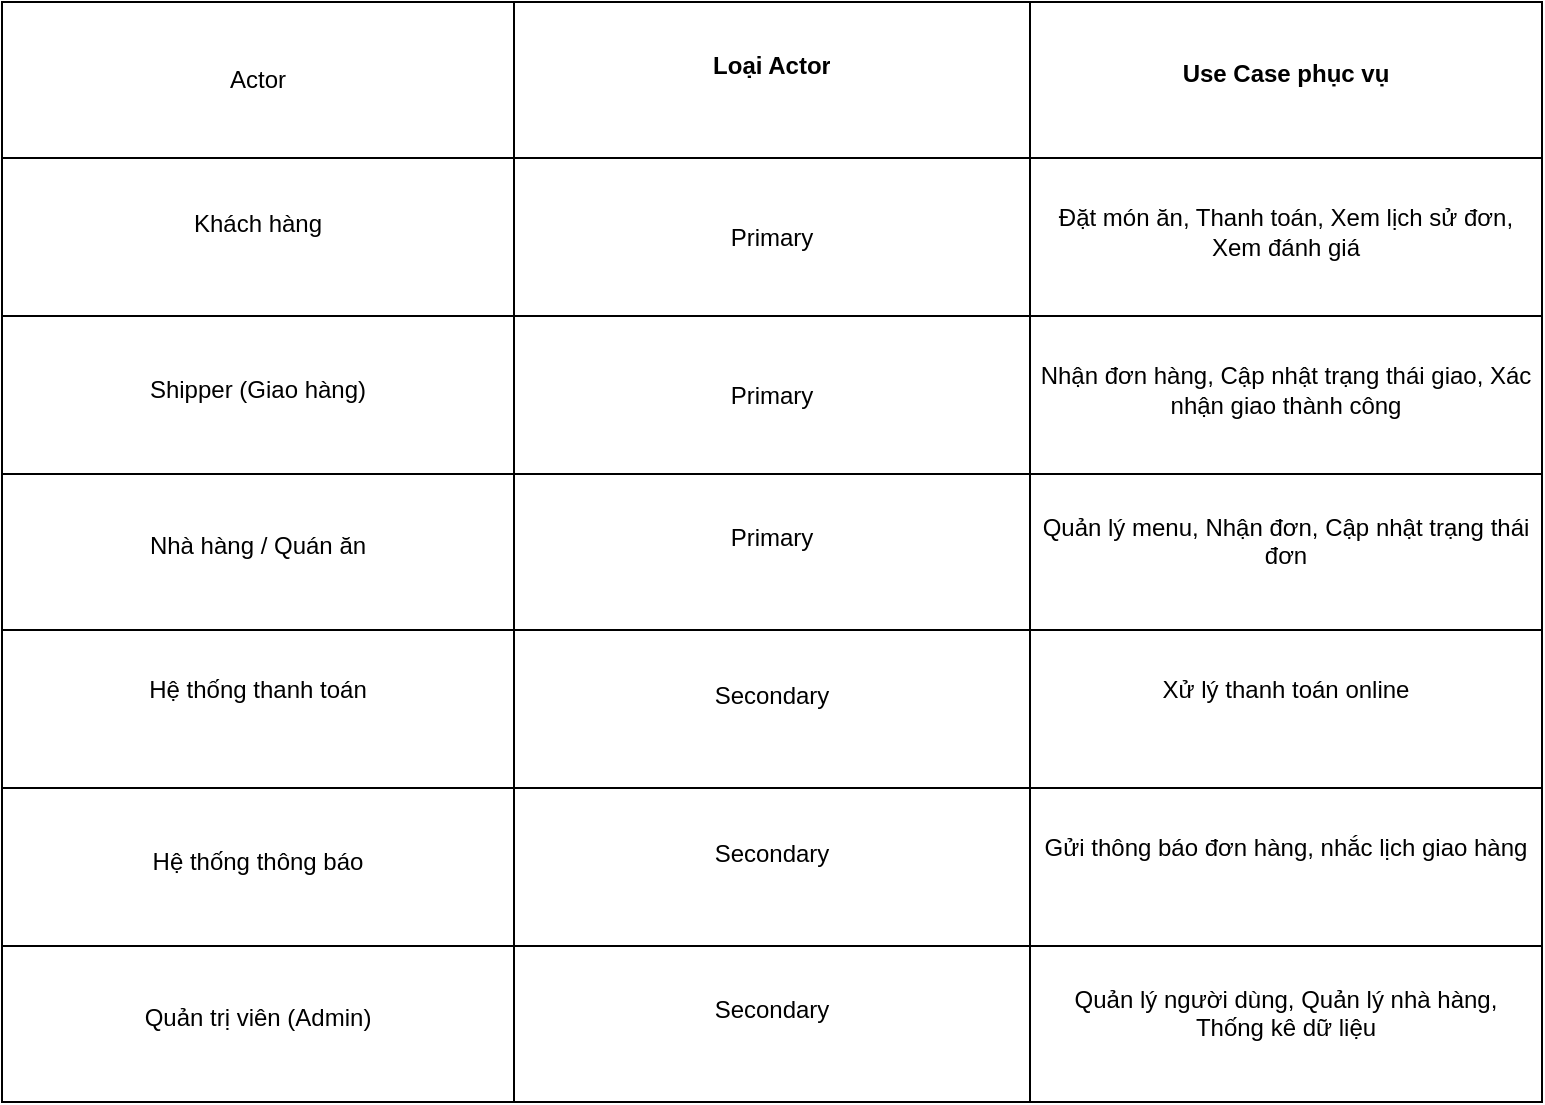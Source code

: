 <mxfile version="28.2.8">
  <diagram name="Page-1" id="cKsNgE1HWDC_DLKnr10g">
    <mxGraphModel dx="1426" dy="841" grid="1" gridSize="10" guides="1" tooltips="1" connect="1" arrows="1" fold="1" page="1" pageScale="1" pageWidth="850" pageHeight="1100" math="0" shadow="0">
      <root>
        <mxCell id="0" />
        <mxCell id="1" parent="0" />
        <mxCell id="tOx2Jejmq_OyvW1Wutyb-1" value="" style="shape=table;startSize=0;container=1;collapsible=0;childLayout=tableLayout;" vertex="1" parent="1">
          <mxGeometry x="50" y="310" width="770" height="550" as="geometry" />
        </mxCell>
        <mxCell id="tOx2Jejmq_OyvW1Wutyb-26" style="shape=tableRow;horizontal=0;startSize=0;swimlaneHead=0;swimlaneBody=0;strokeColor=inherit;top=0;left=0;bottom=0;right=0;collapsible=0;dropTarget=0;fillColor=none;points=[[0,0.5],[1,0.5]];portConstraint=eastwest;" vertex="1" parent="tOx2Jejmq_OyvW1Wutyb-1">
          <mxGeometry width="770" height="78" as="geometry" />
        </mxCell>
        <mxCell id="tOx2Jejmq_OyvW1Wutyb-27" value="Actor" style="shape=partialRectangle;html=1;whiteSpace=wrap;connectable=0;strokeColor=inherit;overflow=hidden;fillColor=none;top=0;left=0;bottom=0;right=0;pointerEvents=1;" vertex="1" parent="tOx2Jejmq_OyvW1Wutyb-26">
          <mxGeometry width="256" height="78" as="geometry">
            <mxRectangle width="256" height="78" as="alternateBounds" />
          </mxGeometry>
        </mxCell>
        <mxCell id="tOx2Jejmq_OyvW1Wutyb-28" value="&lt;span style=&quot;font-weight: 700;&quot;&gt;Loại Actor&lt;/span&gt;&lt;div&gt;&lt;span style=&quot;font-weight: 700;&quot;&gt;&lt;br&gt;&lt;/span&gt;&lt;/div&gt;" style="shape=partialRectangle;html=1;whiteSpace=wrap;connectable=0;strokeColor=inherit;overflow=hidden;fillColor=none;top=0;left=0;bottom=0;right=0;pointerEvents=1;" vertex="1" parent="tOx2Jejmq_OyvW1Wutyb-26">
          <mxGeometry x="256" width="258" height="78" as="geometry">
            <mxRectangle width="258" height="78" as="alternateBounds" />
          </mxGeometry>
        </mxCell>
        <mxCell id="tOx2Jejmq_OyvW1Wutyb-29" value="&lt;table&gt;&lt;thead data-end=&quot;205&quot; data-start=&quot;113&quot;&gt;&lt;tr data-end=&quot;205&quot; data-start=&quot;113&quot;&gt;&lt;th data-col-size=&quot;md&quot; data-end=&quot;205&quot; data-start=&quot;154&quot;&gt;Use Case phục vụ&lt;/th&gt;&lt;/tr&gt;&lt;/thead&gt;&lt;/table&gt;&lt;table&gt;&lt;tbody&gt;&lt;tr data-end=&quot;394&quot; data-start=&quot;297&quot;&gt;&lt;td data-col-size=&quot;sm&quot; data-end=&quot;321&quot; data-start=&quot;297&quot;&gt;&lt;/td&gt;&lt;/tr&gt;&lt;/tbody&gt;&lt;/table&gt;" style="shape=partialRectangle;html=1;whiteSpace=wrap;connectable=0;strokeColor=inherit;overflow=hidden;fillColor=none;top=0;left=0;bottom=0;right=0;pointerEvents=1;" vertex="1" parent="tOx2Jejmq_OyvW1Wutyb-26">
          <mxGeometry x="514" width="256" height="78" as="geometry">
            <mxRectangle width="256" height="78" as="alternateBounds" />
          </mxGeometry>
        </mxCell>
        <mxCell id="tOx2Jejmq_OyvW1Wutyb-2" value="" style="shape=tableRow;horizontal=0;startSize=0;swimlaneHead=0;swimlaneBody=0;strokeColor=inherit;top=0;left=0;bottom=0;right=0;collapsible=0;dropTarget=0;fillColor=none;points=[[0,0.5],[1,0.5]];portConstraint=eastwest;" vertex="1" parent="tOx2Jejmq_OyvW1Wutyb-1">
          <mxGeometry y="78" width="770" height="79" as="geometry" />
        </mxCell>
        <mxCell id="tOx2Jejmq_OyvW1Wutyb-3" value="Khách hàng&lt;div&gt;&lt;br&gt;&lt;/div&gt;" style="shape=partialRectangle;html=1;whiteSpace=wrap;connectable=0;strokeColor=inherit;overflow=hidden;fillColor=none;top=0;left=0;bottom=0;right=0;pointerEvents=1;" vertex="1" parent="tOx2Jejmq_OyvW1Wutyb-2">
          <mxGeometry width="256" height="79" as="geometry">
            <mxRectangle width="256" height="79" as="alternateBounds" />
          </mxGeometry>
        </mxCell>
        <mxCell id="tOx2Jejmq_OyvW1Wutyb-4" value="Primary" style="shape=partialRectangle;html=1;whiteSpace=wrap;connectable=0;strokeColor=inherit;overflow=hidden;fillColor=none;top=0;left=0;bottom=0;right=0;pointerEvents=1;" vertex="1" parent="tOx2Jejmq_OyvW1Wutyb-2">
          <mxGeometry x="256" width="258" height="79" as="geometry">
            <mxRectangle width="258" height="79" as="alternateBounds" />
          </mxGeometry>
        </mxCell>
        <mxCell id="tOx2Jejmq_OyvW1Wutyb-5" value="&lt;table&gt;&lt;tbody&gt;&lt;tr data-end=&quot;394&quot; data-start=&quot;297&quot;&gt;&lt;td data-end=&quot;394&quot; data-start=&quot;337&quot; data-col-size=&quot;md&quot;&gt;Đặt món ăn, Thanh toán, Xem lịch sử đơn, Xem đánh giá&lt;/td&gt;&lt;/tr&gt;&lt;/tbody&gt;&lt;/table&gt;&lt;table&gt;&lt;tbody&gt;&lt;tr data-end=&quot;504&quot; data-start=&quot;395&quot;&gt;&lt;td data-col-size=&quot;sm&quot; data-end=&quot;419&quot; data-start=&quot;395&quot;&gt;&lt;/td&gt;&lt;/tr&gt;&lt;/tbody&gt;&lt;/table&gt;" style="shape=partialRectangle;html=1;whiteSpace=wrap;connectable=0;strokeColor=inherit;overflow=hidden;fillColor=none;top=0;left=0;bottom=0;right=0;pointerEvents=1;" vertex="1" parent="tOx2Jejmq_OyvW1Wutyb-2">
          <mxGeometry x="514" width="256" height="79" as="geometry">
            <mxRectangle width="256" height="79" as="alternateBounds" />
          </mxGeometry>
        </mxCell>
        <mxCell id="tOx2Jejmq_OyvW1Wutyb-6" value="" style="shape=tableRow;horizontal=0;startSize=0;swimlaneHead=0;swimlaneBody=0;strokeColor=inherit;top=0;left=0;bottom=0;right=0;collapsible=0;dropTarget=0;fillColor=none;points=[[0,0.5],[1,0.5]];portConstraint=eastwest;" vertex="1" parent="tOx2Jejmq_OyvW1Wutyb-1">
          <mxGeometry y="157" width="770" height="79" as="geometry" />
        </mxCell>
        <mxCell id="tOx2Jejmq_OyvW1Wutyb-7" value="&lt;div&gt;&lt;table&gt;&lt;tbody&gt;&lt;tr&gt;&lt;td data-col-size=&quot;sm&quot; data-end=&quot;419&quot; data-start=&quot;395&quot;&gt;Shipper (Giao hàng)&lt;/td&gt;&lt;/tr&gt;&lt;/tbody&gt;&lt;/table&gt;&lt;table&gt;&lt;tbody&gt;&lt;tr&gt;&lt;td data-end=&quot;435&quot; data-start=&quot;419&quot; data-col-size=&quot;sm&quot;&gt;&lt;/td&gt;&lt;/tr&gt;&lt;/tbody&gt;&lt;/table&gt;&lt;/div&gt;" style="shape=partialRectangle;html=1;whiteSpace=wrap;connectable=0;strokeColor=inherit;overflow=hidden;fillColor=none;top=0;left=0;bottom=0;right=0;pointerEvents=1;" vertex="1" parent="tOx2Jejmq_OyvW1Wutyb-6">
          <mxGeometry width="256" height="79" as="geometry">
            <mxRectangle width="256" height="79" as="alternateBounds" />
          </mxGeometry>
        </mxCell>
        <mxCell id="tOx2Jejmq_OyvW1Wutyb-8" value="Primary" style="shape=partialRectangle;html=1;whiteSpace=wrap;connectable=0;strokeColor=inherit;overflow=hidden;fillColor=none;top=0;left=0;bottom=0;right=0;pointerEvents=1;" vertex="1" parent="tOx2Jejmq_OyvW1Wutyb-6">
          <mxGeometry x="256" width="258" height="79" as="geometry">
            <mxRectangle width="258" height="79" as="alternateBounds" />
          </mxGeometry>
        </mxCell>
        <mxCell id="tOx2Jejmq_OyvW1Wutyb-9" value="&lt;table&gt;&lt;tbody&gt;&lt;tr data-end=&quot;504&quot; data-start=&quot;395&quot;&gt;&lt;td data-end=&quot;504&quot; data-start=&quot;435&quot; data-col-size=&quot;md&quot;&gt;Nhận đơn hàng, Cập nhật trạng thái giao, Xác nhận giao thành công&lt;/td&gt;&lt;/tr&gt;&lt;/tbody&gt;&lt;/table&gt;&lt;table&gt;&lt;tbody&gt;&lt;tr data-end=&quot;597&quot; data-start=&quot;505&quot;&gt;&lt;td data-col-size=&quot;sm&quot; data-end=&quot;530&quot; data-start=&quot;505&quot;&gt;&lt;/td&gt;&lt;/tr&gt;&lt;/tbody&gt;&lt;/table&gt;" style="shape=partialRectangle;html=1;whiteSpace=wrap;connectable=0;strokeColor=inherit;overflow=hidden;fillColor=none;top=0;left=0;bottom=0;right=0;pointerEvents=1;" vertex="1" parent="tOx2Jejmq_OyvW1Wutyb-6">
          <mxGeometry x="514" width="256" height="79" as="geometry">
            <mxRectangle width="256" height="79" as="alternateBounds" />
          </mxGeometry>
        </mxCell>
        <mxCell id="tOx2Jejmq_OyvW1Wutyb-14" value="" style="shape=tableRow;horizontal=0;startSize=0;swimlaneHead=0;swimlaneBody=0;strokeColor=inherit;top=0;left=0;bottom=0;right=0;collapsible=0;dropTarget=0;fillColor=none;points=[[0,0.5],[1,0.5]];portConstraint=eastwest;" vertex="1" parent="tOx2Jejmq_OyvW1Wutyb-1">
          <mxGeometry y="236" width="770" height="78" as="geometry" />
        </mxCell>
        <mxCell id="tOx2Jejmq_OyvW1Wutyb-15" value="&lt;table&gt;&lt;tbody&gt;&lt;tr&gt;&lt;td data-col-size=&quot;sm&quot; data-end=&quot;530&quot; data-start=&quot;505&quot;&gt;Nhà hàng / Quán ăn&lt;/td&gt;&lt;/tr&gt;&lt;/tbody&gt;&lt;/table&gt;&lt;table&gt;&lt;tbody&gt;&lt;tr&gt;&lt;td data-end=&quot;546&quot; data-start=&quot;530&quot; data-col-size=&quot;sm&quot;&gt;&lt;/td&gt;&lt;/tr&gt;&lt;/tbody&gt;&lt;/table&gt;" style="shape=partialRectangle;html=1;whiteSpace=wrap;connectable=0;strokeColor=inherit;overflow=hidden;fillColor=none;top=0;left=0;bottom=0;right=0;pointerEvents=1;" vertex="1" parent="tOx2Jejmq_OyvW1Wutyb-14">
          <mxGeometry width="256" height="78" as="geometry">
            <mxRectangle width="256" height="78" as="alternateBounds" />
          </mxGeometry>
        </mxCell>
        <mxCell id="tOx2Jejmq_OyvW1Wutyb-16" value="&#xa;Primary&#xa;&#xa;" style="shape=partialRectangle;html=1;whiteSpace=wrap;connectable=0;strokeColor=inherit;overflow=hidden;fillColor=none;top=0;left=0;bottom=0;right=0;pointerEvents=1;" vertex="1" parent="tOx2Jejmq_OyvW1Wutyb-14">
          <mxGeometry x="256" width="258" height="78" as="geometry">
            <mxRectangle width="258" height="78" as="alternateBounds" />
          </mxGeometry>
        </mxCell>
        <mxCell id="tOx2Jejmq_OyvW1Wutyb-17" value="&#xa;&lt;table&gt;&lt;tbody&gt;&lt;tr data-end=&quot;597&quot; data-start=&quot;505&quot;&gt;&lt;td data-end=&quot;597&quot; data-start=&quot;546&quot; data-col-size=&quot;md&quot;&gt;Quản lý menu, Nhận đơn, Cập nhật trạng thái đơn&lt;/td&gt;&lt;/tr&gt;&lt;/tbody&gt;&lt;/table&gt;&lt;table&gt;&lt;tbody&gt;&lt;tr data-end=&quot;689&quot; data-start=&quot;598&quot;&gt;&lt;td data-col-size=&quot;sm&quot; data-end=&quot;623&quot; data-start=&quot;598&quot;&gt;&lt;/td&gt;&lt;/tr&gt;&lt;/tbody&gt;&lt;/table&gt;&#xa;&#xa;" style="shape=partialRectangle;html=1;whiteSpace=wrap;connectable=0;strokeColor=inherit;overflow=hidden;fillColor=none;top=0;left=0;bottom=0;right=0;pointerEvents=1;" vertex="1" parent="tOx2Jejmq_OyvW1Wutyb-14">
          <mxGeometry x="514" width="256" height="78" as="geometry">
            <mxRectangle width="256" height="78" as="alternateBounds" />
          </mxGeometry>
        </mxCell>
        <mxCell id="tOx2Jejmq_OyvW1Wutyb-18" value="" style="shape=tableRow;horizontal=0;startSize=0;swimlaneHead=0;swimlaneBody=0;strokeColor=inherit;top=0;left=0;bottom=0;right=0;collapsible=0;dropTarget=0;fillColor=none;points=[[0,0.5],[1,0.5]];portConstraint=eastwest;" vertex="1" parent="tOx2Jejmq_OyvW1Wutyb-1">
          <mxGeometry y="314" width="770" height="79" as="geometry" />
        </mxCell>
        <mxCell id="tOx2Jejmq_OyvW1Wutyb-19" value="&#xa;&lt;table&gt;&lt;tbody&gt;&lt;tr&gt;&lt;td data-col-size=&quot;sm&quot; data-end=&quot;623&quot; data-start=&quot;598&quot;&gt;Hệ thống thanh toán&lt;/td&gt;&lt;/tr&gt;&lt;/tbody&gt;&lt;/table&gt;&lt;table&gt;&lt;tbody&gt;&lt;tr&gt;&lt;td data-end=&quot;639&quot; data-start=&quot;623&quot; data-col-size=&quot;sm&quot;&gt;&lt;/td&gt;&lt;/tr&gt;&lt;/tbody&gt;&lt;/table&gt;&#xa;&#xa;" style="shape=partialRectangle;html=1;whiteSpace=wrap;connectable=0;strokeColor=inherit;overflow=hidden;fillColor=none;top=0;left=0;bottom=0;right=0;pointerEvents=1;" vertex="1" parent="tOx2Jejmq_OyvW1Wutyb-18">
          <mxGeometry width="256" height="79" as="geometry">
            <mxRectangle width="256" height="79" as="alternateBounds" />
          </mxGeometry>
        </mxCell>
        <mxCell id="tOx2Jejmq_OyvW1Wutyb-20" value="&#xa;Secondary&#xa;&#xa;" style="shape=partialRectangle;html=1;whiteSpace=wrap;connectable=0;strokeColor=inherit;overflow=hidden;fillColor=none;top=0;left=0;bottom=0;right=0;pointerEvents=1;" vertex="1" parent="tOx2Jejmq_OyvW1Wutyb-18">
          <mxGeometry x="256" width="258" height="79" as="geometry">
            <mxRectangle width="258" height="79" as="alternateBounds" />
          </mxGeometry>
        </mxCell>
        <mxCell id="tOx2Jejmq_OyvW1Wutyb-21" value="&#xa;&lt;table&gt;&lt;tbody&gt;&lt;tr data-end=&quot;689&quot; data-start=&quot;598&quot;&gt;&lt;td data-end=&quot;689&quot; data-start=&quot;639&quot; data-col-size=&quot;md&quot;&gt;Xử lý thanh toán online&lt;/td&gt;&lt;/tr&gt;&lt;/tbody&gt;&lt;/table&gt;&lt;table&gt;&lt;tbody&gt;&lt;tr data-end=&quot;780&quot; data-start=&quot;690&quot;&gt;&lt;td data-col-size=&quot;sm&quot; data-end=&quot;714&quot; data-start=&quot;690&quot;&gt;&lt;/td&gt;&lt;/tr&gt;&lt;/tbody&gt;&lt;/table&gt;&#xa;&#xa;" style="shape=partialRectangle;html=1;whiteSpace=wrap;connectable=0;strokeColor=inherit;overflow=hidden;fillColor=none;top=0;left=0;bottom=0;right=0;pointerEvents=1;" vertex="1" parent="tOx2Jejmq_OyvW1Wutyb-18">
          <mxGeometry x="514" width="256" height="79" as="geometry">
            <mxRectangle width="256" height="79" as="alternateBounds" />
          </mxGeometry>
        </mxCell>
        <mxCell id="tOx2Jejmq_OyvW1Wutyb-22" value="" style="shape=tableRow;horizontal=0;startSize=0;swimlaneHead=0;swimlaneBody=0;strokeColor=inherit;top=0;left=0;bottom=0;right=0;collapsible=0;dropTarget=0;fillColor=none;points=[[0,0.5],[1,0.5]];portConstraint=eastwest;" vertex="1" parent="tOx2Jejmq_OyvW1Wutyb-1">
          <mxGeometry y="393" width="770" height="79" as="geometry" />
        </mxCell>
        <mxCell id="tOx2Jejmq_OyvW1Wutyb-23" value="&lt;table&gt;&lt;tbody&gt;&lt;tr&gt;&lt;td data-col-size=&quot;sm&quot; data-end=&quot;714&quot; data-start=&quot;690&quot;&gt;Hệ thống thông báo&lt;/td&gt;&lt;/tr&gt;&lt;/tbody&gt;&lt;/table&gt;&lt;table&gt;&lt;tbody&gt;&lt;tr&gt;&lt;td data-end=&quot;730&quot; data-start=&quot;714&quot; data-col-size=&quot;sm&quot;&gt;&lt;/td&gt;&lt;/tr&gt;&lt;/tbody&gt;&lt;/table&gt;" style="shape=partialRectangle;html=1;whiteSpace=wrap;connectable=0;strokeColor=inherit;overflow=hidden;fillColor=none;top=0;left=0;bottom=0;right=0;pointerEvents=1;" vertex="1" parent="tOx2Jejmq_OyvW1Wutyb-22">
          <mxGeometry width="256" height="79" as="geometry">
            <mxRectangle width="256" height="79" as="alternateBounds" />
          </mxGeometry>
        </mxCell>
        <mxCell id="tOx2Jejmq_OyvW1Wutyb-24" value="&#xa;Secondary&#xa;&#xa;" style="shape=partialRectangle;html=1;whiteSpace=wrap;connectable=0;strokeColor=inherit;overflow=hidden;fillColor=none;top=0;left=0;bottom=0;right=0;pointerEvents=1;" vertex="1" parent="tOx2Jejmq_OyvW1Wutyb-22">
          <mxGeometry x="256" width="258" height="79" as="geometry">
            <mxRectangle width="258" height="79" as="alternateBounds" />
          </mxGeometry>
        </mxCell>
        <mxCell id="tOx2Jejmq_OyvW1Wutyb-25" value="&#xa;&lt;table&gt;&lt;tbody&gt;&lt;tr data-end=&quot;780&quot; data-start=&quot;690&quot;&gt;&lt;td data-end=&quot;780&quot; data-start=&quot;730&quot; data-col-size=&quot;md&quot;&gt;Gửi thông báo đơn hàng, nhắc lịch giao hàng&lt;/td&gt;&lt;/tr&gt;&lt;/tbody&gt;&lt;/table&gt;&lt;table&gt;&lt;tbody&gt;&lt;tr data-end=&quot;879&quot; data-start=&quot;781&quot;&gt;&lt;td data-col-size=&quot;sm&quot; data-end=&quot;805&quot; data-start=&quot;781&quot;&gt;&lt;/td&gt;&lt;/tr&gt;&lt;/tbody&gt;&lt;/table&gt;&#xa;&#xa;" style="shape=partialRectangle;html=1;whiteSpace=wrap;connectable=0;strokeColor=inherit;overflow=hidden;fillColor=none;top=0;left=0;bottom=0;right=0;pointerEvents=1;" vertex="1" parent="tOx2Jejmq_OyvW1Wutyb-22">
          <mxGeometry x="514" width="256" height="79" as="geometry">
            <mxRectangle width="256" height="79" as="alternateBounds" />
          </mxGeometry>
        </mxCell>
        <mxCell id="tOx2Jejmq_OyvW1Wutyb-30" style="shape=tableRow;horizontal=0;startSize=0;swimlaneHead=0;swimlaneBody=0;strokeColor=inherit;top=0;left=0;bottom=0;right=0;collapsible=0;dropTarget=0;fillColor=none;points=[[0,0.5],[1,0.5]];portConstraint=eastwest;" vertex="1" parent="tOx2Jejmq_OyvW1Wutyb-1">
          <mxGeometry y="472" width="770" height="78" as="geometry" />
        </mxCell>
        <mxCell id="tOx2Jejmq_OyvW1Wutyb-31" value="&lt;table&gt;&lt;tbody&gt;&lt;tr&gt;&lt;td data-col-size=&quot;sm&quot; data-end=&quot;805&quot; data-start=&quot;781&quot;&gt;Quản trị viên (Admin)&lt;/td&gt;&lt;/tr&gt;&lt;/tbody&gt;&lt;/table&gt;&lt;table&gt;&lt;tbody&gt;&lt;tr&gt;&lt;td data-end=&quot;821&quot; data-start=&quot;805&quot; data-col-size=&quot;sm&quot;&gt;&lt;/td&gt;&lt;/tr&gt;&lt;/tbody&gt;&lt;/table&gt;" style="shape=partialRectangle;html=1;whiteSpace=wrap;connectable=0;strokeColor=inherit;overflow=hidden;fillColor=none;top=0;left=0;bottom=0;right=0;pointerEvents=1;" vertex="1" parent="tOx2Jejmq_OyvW1Wutyb-30">
          <mxGeometry width="256" height="78" as="geometry">
            <mxRectangle width="256" height="78" as="alternateBounds" />
          </mxGeometry>
        </mxCell>
        <mxCell id="tOx2Jejmq_OyvW1Wutyb-32" value="&#xa;Secondary&#xa;&#xa;" style="shape=partialRectangle;html=1;whiteSpace=wrap;connectable=0;strokeColor=inherit;overflow=hidden;fillColor=none;top=0;left=0;bottom=0;right=0;pointerEvents=1;" vertex="1" parent="tOx2Jejmq_OyvW1Wutyb-30">
          <mxGeometry x="256" width="258" height="78" as="geometry">
            <mxRectangle width="258" height="78" as="alternateBounds" />
          </mxGeometry>
        </mxCell>
        <mxCell id="tOx2Jejmq_OyvW1Wutyb-33" value="&#xa;&lt;div class=&quot;_tableContainer_1rjym_1&quot;&gt;&lt;div class=&quot;group _tableWrapper_1rjym_13 flex w-fit flex-col-reverse&quot; tabindex=&quot;-1&quot;&gt;&lt;table class=&quot;w-fit min-w-(--thread-content-width)&quot; data-end=&quot;879&quot; data-start=&quot;113&quot;&gt;&lt;tbody data-end=&quot;879&quot; data-start=&quot;297&quot;&gt;&lt;tr data-end=&quot;879&quot; data-start=&quot;781&quot;&gt;&lt;td data-end=&quot;879&quot; data-start=&quot;821&quot; data-col-size=&quot;md&quot;&gt;Quản lý người dùng, Quản lý nhà hàng, Thống kê dữ liệu&lt;/td&gt;&lt;/tr&gt;&lt;/tbody&gt;&lt;/table&gt;&lt;/div&gt;&lt;/div&gt;&#xa;&#xa;&#xa;" style="shape=partialRectangle;html=1;whiteSpace=wrap;connectable=0;strokeColor=inherit;overflow=hidden;fillColor=none;top=0;left=0;bottom=0;right=0;pointerEvents=1;" vertex="1" parent="tOx2Jejmq_OyvW1Wutyb-30">
          <mxGeometry x="514" width="256" height="78" as="geometry">
            <mxRectangle width="256" height="78" as="alternateBounds" />
          </mxGeometry>
        </mxCell>
      </root>
    </mxGraphModel>
  </diagram>
</mxfile>
